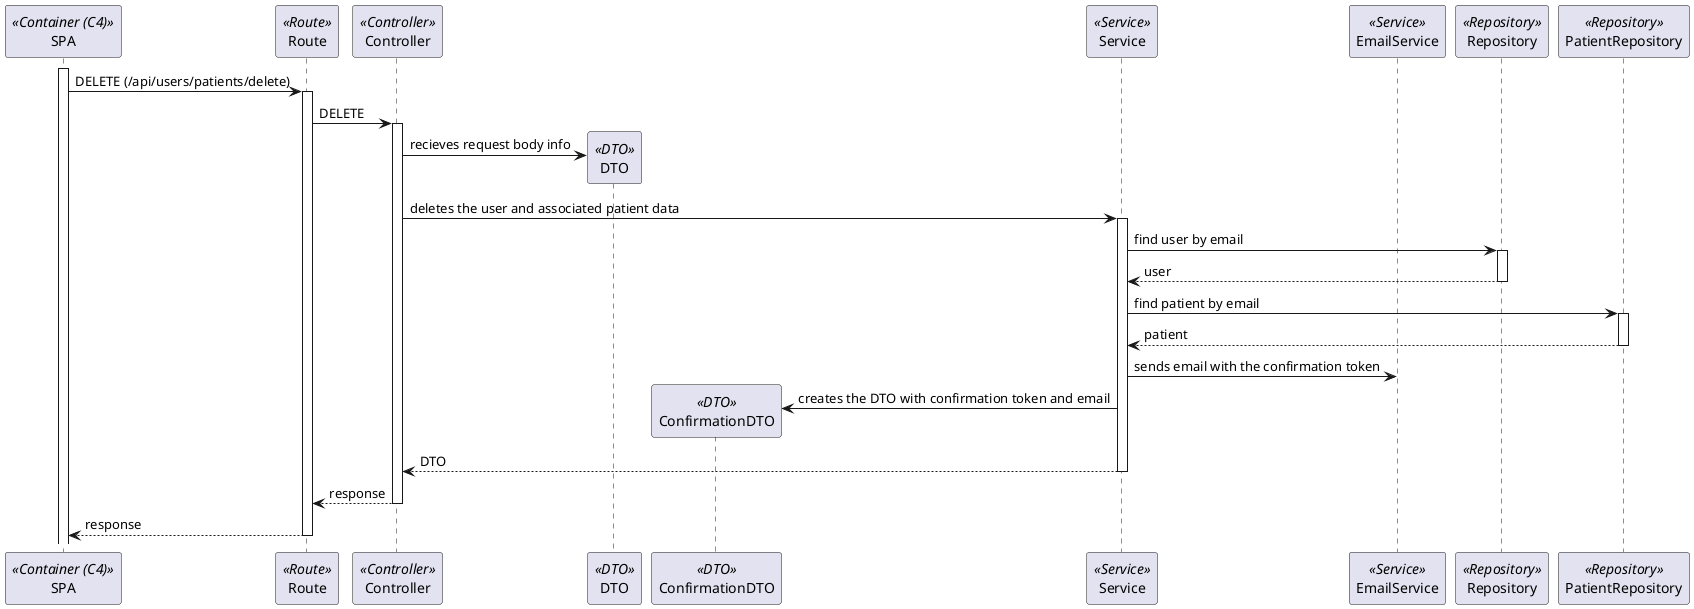 ```plantuml
@startuml Process_View_Prior_Confirmation
participant SPA as FE <<Container (C4)>>
participant Route as Route <<Route>>
participant Controller as Controller <<Controller>>
participant DTO as DTO <<DTO>>
participant ConfirmationDTO as ConfirmationDTO <<DTO>>
participant Service as Service <<Service>>
participant EmailService as EmailService <<Service>>
participant Repository as Repository <<Repository>>
participant PatientRepository as PatientRepository <<Repository>>
activate FE
FE-> Route: DELETE (/api/users/patients/delete)
activate Route
Route -> Controller : DELETE
activate Controller
Controller -> DTO** : recieves request body info
Controller -> Service : deletes the user and associated patient data
activate Service
Service -> Repository : find user by email
activate Repository
return user
Service -> PatientRepository : find patient by email
activate PatientRepository
return patient
Service -> EmailService : sends email with the confirmation token
Service -> ConfirmationDTO** : creates the DTO with confirmation token and email
return DTO
return response
return response
@enduml
```